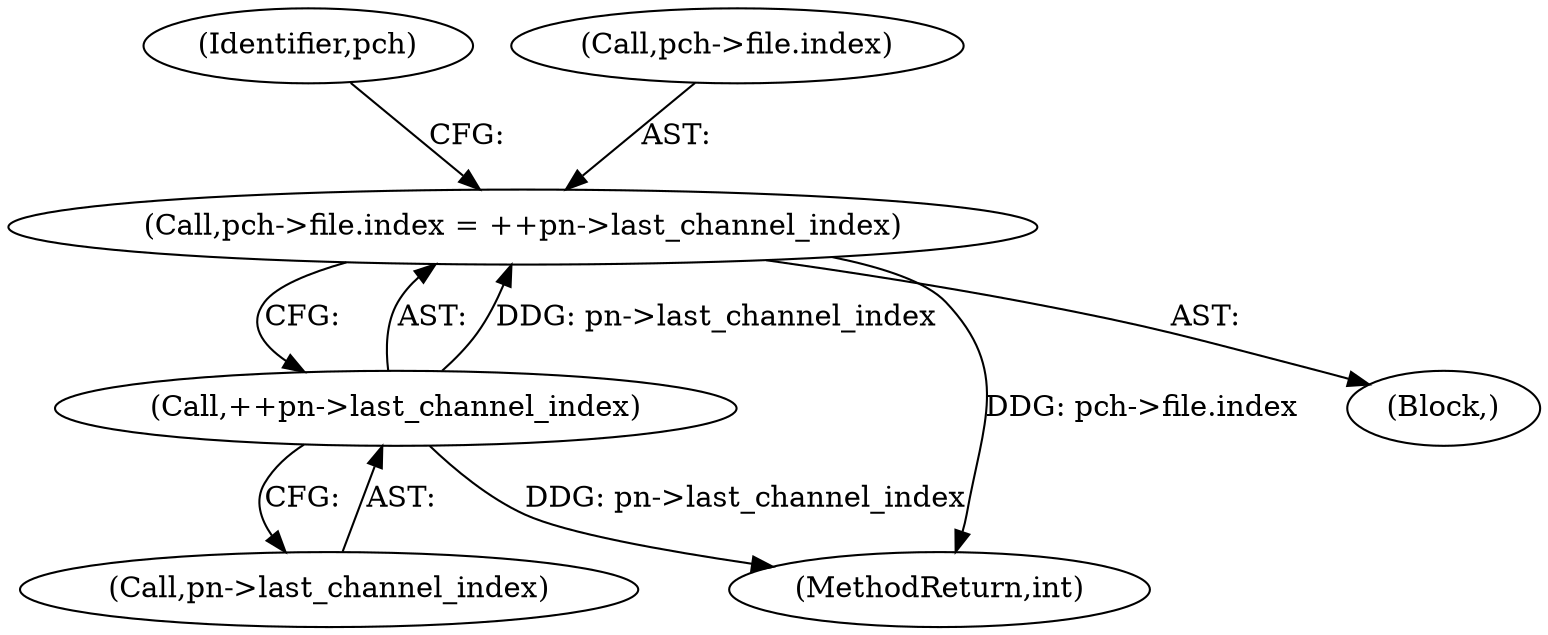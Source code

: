 digraph "0_linux_1f461dcdd296eecedaffffc6bae2bfa90bd7eb89@pointer" {
"1000184" [label="(Call,pch->file.index = ++pn->last_channel_index)"];
"1000190" [label="(Call,++pn->last_channel_index)"];
"1000191" [label="(Call,pn->last_channel_index)"];
"1000197" [label="(Identifier,pch)"];
"1000190" [label="(Call,++pn->last_channel_index)"];
"1000184" [label="(Call,pch->file.index = ++pn->last_channel_index)"];
"1000213" [label="(MethodReturn,int)"];
"1000103" [label="(Block,)"];
"1000185" [label="(Call,pch->file.index)"];
"1000184" -> "1000103"  [label="AST: "];
"1000184" -> "1000190"  [label="CFG: "];
"1000185" -> "1000184"  [label="AST: "];
"1000190" -> "1000184"  [label="AST: "];
"1000197" -> "1000184"  [label="CFG: "];
"1000184" -> "1000213"  [label="DDG: pch->file.index"];
"1000190" -> "1000184"  [label="DDG: pn->last_channel_index"];
"1000190" -> "1000191"  [label="CFG: "];
"1000191" -> "1000190"  [label="AST: "];
"1000190" -> "1000213"  [label="DDG: pn->last_channel_index"];
}
